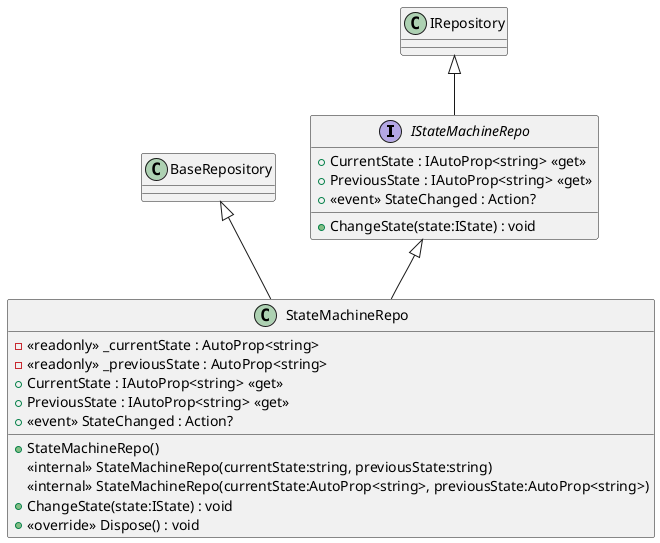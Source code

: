 @startuml
interface IStateMachineRepo {
    + CurrentState : IAutoProp<string> <<get>>
    + PreviousState : IAutoProp<string> <<get>>
    +  <<event>> StateChanged : Action? 
    + ChangeState(state:IState) : void
}
class StateMachineRepo {
    - <<readonly>> _currentState : AutoProp<string>
    - <<readonly>> _previousState : AutoProp<string>
    + StateMachineRepo()
    <<internal>> StateMachineRepo(currentState:string, previousState:string)
    <<internal>> StateMachineRepo(currentState:AutoProp<string>, previousState:AutoProp<string>)
    + CurrentState : IAutoProp<string> <<get>>
    + PreviousState : IAutoProp<string> <<get>>
    +  <<event>> StateChanged : Action? 
    + ChangeState(state:IState) : void
    + <<override>> Dispose() : void
}
IRepository <|-- IStateMachineRepo
BaseRepository <|-- StateMachineRepo
IStateMachineRepo <|-- StateMachineRepo
@enduml
